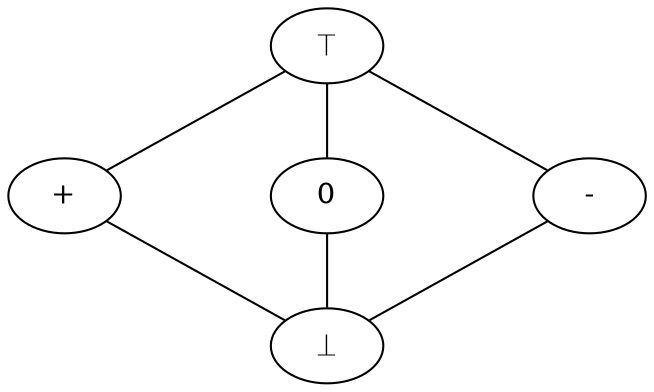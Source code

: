 graph G {
    nodesep=1;
    margin=0;
    rankdir="BT"

    "+" -- t;
    0 -- t;
    "-" -- t;
    b -- "+";
    b -- 0;
    b -- "-";

    b [label="⏊",rank=0];
    0 [rank=1];
    "+" [rank=1];
    "-" [rank=1];
    t [label="⏉",rank=2];
}